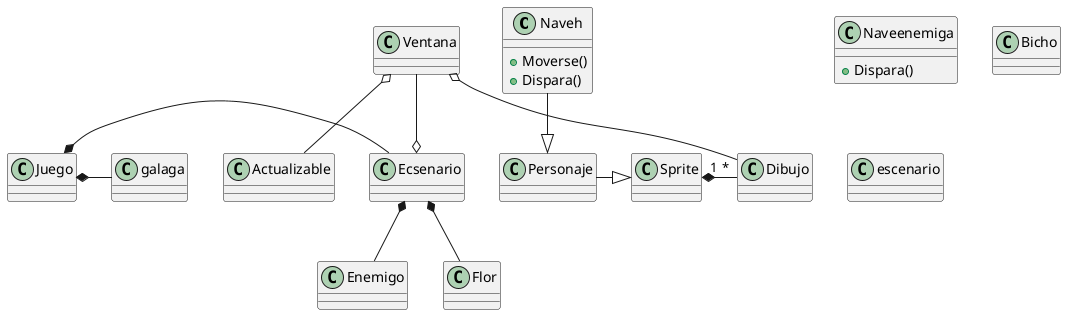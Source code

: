 @startuml

class Naveh
class Naveenemiga 
Class Bicho
class Sprite
class Actualizable
Class Dibujo
Class Ventana
Class escenario
class Naveh
{
    +Moverse()
    +Dispara()
}
class Naveenemiga
{
    +Dispara()
}
Sprite "1" *- "*" Dibujo
Juego *-galaga
Juego *-Ecsenario
Ventana --o Ecsenario
Personaje -|> Sprite
Ventana o-- Dibujo
Ventana o--Actualizable
Ecsenario *-- Enemigo
Ecsenario *-- Flor
Naveh--|>Personaje

@enduml